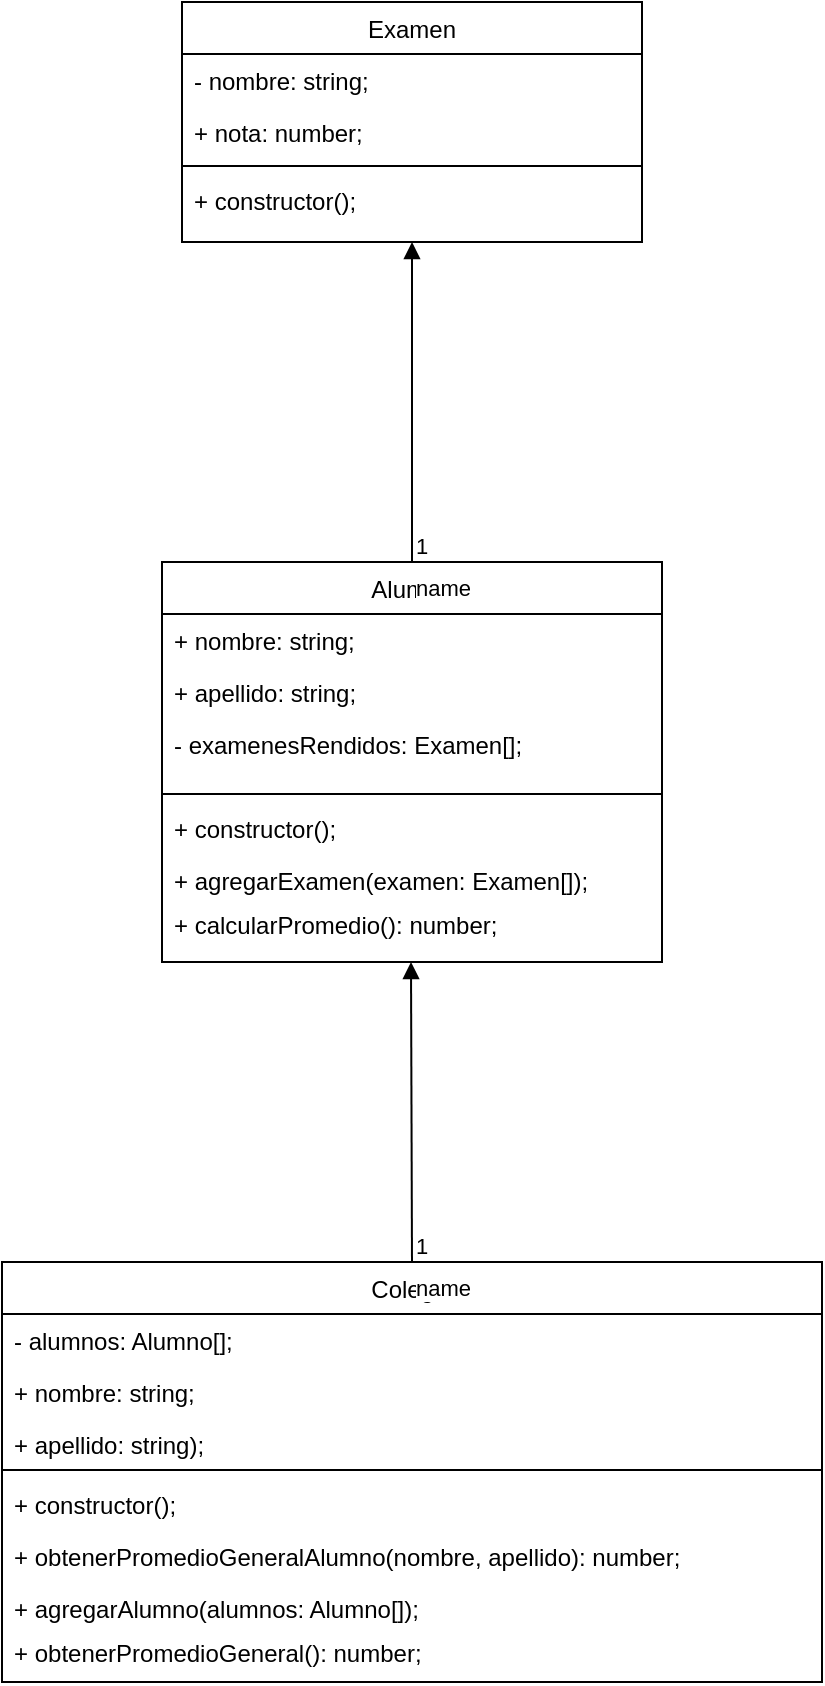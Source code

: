<mxfile version="21.7.1" type="device">
  <diagram id="C5RBs43oDa-KdzZeNtuy" name="Page-1">
    <mxGraphModel dx="1434" dy="800" grid="1" gridSize="10" guides="1" tooltips="1" connect="1" arrows="1" fold="1" page="1" pageScale="1" pageWidth="827" pageHeight="1169" math="0" shadow="0">
      <root>
        <mxCell id="WIyWlLk6GJQsqaUBKTNV-0" />
        <mxCell id="WIyWlLk6GJQsqaUBKTNV-1" parent="WIyWlLk6GJQsqaUBKTNV-0" />
        <mxCell id="zkfFHV4jXpPFQw0GAbJ--6" value="Examen" style="swimlane;fontStyle=0;align=center;verticalAlign=top;childLayout=stackLayout;horizontal=1;startSize=26;horizontalStack=0;resizeParent=1;resizeLast=0;collapsible=1;marginBottom=0;rounded=0;shadow=0;strokeWidth=1;" parent="WIyWlLk6GJQsqaUBKTNV-1" vertex="1">
          <mxGeometry x="400" y="30" width="230" height="120" as="geometry">
            <mxRectangle x="130" y="380" width="160" height="26" as="alternateBounds" />
          </mxGeometry>
        </mxCell>
        <mxCell id="zkfFHV4jXpPFQw0GAbJ--7" value="- nombre: string;" style="text;align=left;verticalAlign=top;spacingLeft=4;spacingRight=4;overflow=hidden;rotatable=0;points=[[0,0.5],[1,0.5]];portConstraint=eastwest;" parent="zkfFHV4jXpPFQw0GAbJ--6" vertex="1">
          <mxGeometry y="26" width="230" height="26" as="geometry" />
        </mxCell>
        <mxCell id="YiTz6cEcDg_--QgDwWSe-0" value="+ nota: number;" style="text;align=left;verticalAlign=top;spacingLeft=4;spacingRight=4;overflow=hidden;rotatable=0;points=[[0,0.5],[1,0.5]];portConstraint=eastwest;" parent="zkfFHV4jXpPFQw0GAbJ--6" vertex="1">
          <mxGeometry y="52" width="230" height="26" as="geometry" />
        </mxCell>
        <mxCell id="zkfFHV4jXpPFQw0GAbJ--9" value="" style="line;html=1;strokeWidth=1;align=left;verticalAlign=middle;spacingTop=-1;spacingLeft=3;spacingRight=3;rotatable=0;labelPosition=right;points=[];portConstraint=eastwest;" parent="zkfFHV4jXpPFQw0GAbJ--6" vertex="1">
          <mxGeometry y="78" width="230" height="8" as="geometry" />
        </mxCell>
        <mxCell id="zkfFHV4jXpPFQw0GAbJ--10" value="+ constructor();" style="text;align=left;verticalAlign=top;spacingLeft=4;spacingRight=4;overflow=hidden;rotatable=0;points=[[0,0.5],[1,0.5]];portConstraint=eastwest;fontStyle=0" parent="zkfFHV4jXpPFQw0GAbJ--6" vertex="1">
          <mxGeometry y="86" width="230" height="26" as="geometry" />
        </mxCell>
        <mxCell id="y67DJ8npt8ONxBuGtpLo-18" value="Alumno" style="swimlane;fontStyle=0;align=center;verticalAlign=top;childLayout=stackLayout;horizontal=1;startSize=26;horizontalStack=0;resizeParent=1;resizeLast=0;collapsible=1;marginBottom=0;rounded=0;shadow=0;strokeWidth=1;" parent="WIyWlLk6GJQsqaUBKTNV-1" vertex="1">
          <mxGeometry x="390" y="310" width="250" height="200" as="geometry">
            <mxRectangle x="130" y="380" width="160" height="26" as="alternateBounds" />
          </mxGeometry>
        </mxCell>
        <mxCell id="y67DJ8npt8ONxBuGtpLo-19" value="+ nombre: string;" style="text;align=left;verticalAlign=top;spacingLeft=4;spacingRight=4;overflow=hidden;rotatable=0;points=[[0,0.5],[1,0.5]];portConstraint=eastwest;" parent="y67DJ8npt8ONxBuGtpLo-18" vertex="1">
          <mxGeometry y="26" width="250" height="26" as="geometry" />
        </mxCell>
        <mxCell id="YiTz6cEcDg_--QgDwWSe-1" value="+ apellido: string;" style="text;align=left;verticalAlign=top;spacingLeft=4;spacingRight=4;overflow=hidden;rotatable=0;points=[[0,0.5],[1,0.5]];portConstraint=eastwest;" parent="y67DJ8npt8ONxBuGtpLo-18" vertex="1">
          <mxGeometry y="52" width="250" height="26" as="geometry" />
        </mxCell>
        <mxCell id="y67DJ8npt8ONxBuGtpLo-17" value="- examenesRendidos: Examen[];" style="text;strokeColor=none;fillColor=none;align=left;verticalAlign=top;spacingLeft=4;spacingRight=4;overflow=hidden;rotatable=0;points=[[0,0.5],[1,0.5]];portConstraint=eastwest;whiteSpace=wrap;html=1;" parent="y67DJ8npt8ONxBuGtpLo-18" vertex="1">
          <mxGeometry y="78" width="250" height="34" as="geometry" />
        </mxCell>
        <mxCell id="y67DJ8npt8ONxBuGtpLo-20" value="" style="line;html=1;strokeWidth=1;align=left;verticalAlign=middle;spacingTop=-1;spacingLeft=3;spacingRight=3;rotatable=0;labelPosition=right;points=[];portConstraint=eastwest;" parent="y67DJ8npt8ONxBuGtpLo-18" vertex="1">
          <mxGeometry y="112" width="250" height="8" as="geometry" />
        </mxCell>
        <mxCell id="y67DJ8npt8ONxBuGtpLo-21" value="+ constructor();" style="text;align=left;verticalAlign=top;spacingLeft=4;spacingRight=4;overflow=hidden;rotatable=0;points=[[0,0.5],[1,0.5]];portConstraint=eastwest;fontStyle=0" parent="y67DJ8npt8ONxBuGtpLo-18" vertex="1">
          <mxGeometry y="120" width="250" height="26" as="geometry" />
        </mxCell>
        <mxCell id="y67DJ8npt8ONxBuGtpLo-23" value="+ agregarExamen(examen: Examen[]);" style="text;align=left;verticalAlign=top;spacingLeft=4;spacingRight=4;overflow=hidden;rotatable=0;points=[[0,0.5],[1,0.5]];portConstraint=eastwest;" parent="y67DJ8npt8ONxBuGtpLo-18" vertex="1">
          <mxGeometry y="146" width="250" height="22" as="geometry" />
        </mxCell>
        <mxCell id="y67DJ8npt8ONxBuGtpLo-22" value="+ calcularPromedio(): number;" style="text;align=left;verticalAlign=top;spacingLeft=4;spacingRight=4;overflow=hidden;rotatable=0;points=[[0,0.5],[1,0.5]];portConstraint=eastwest;" parent="y67DJ8npt8ONxBuGtpLo-18" vertex="1">
          <mxGeometry y="168" width="250" height="26" as="geometry" />
        </mxCell>
        <mxCell id="YiTz6cEcDg_--QgDwWSe-2" value="Colegio" style="swimlane;fontStyle=0;align=center;verticalAlign=top;childLayout=stackLayout;horizontal=1;startSize=26;horizontalStack=0;resizeParent=1;resizeLast=0;collapsible=1;marginBottom=0;rounded=0;shadow=0;strokeWidth=1;" parent="WIyWlLk6GJQsqaUBKTNV-1" vertex="1">
          <mxGeometry x="310" y="660" width="410" height="210" as="geometry">
            <mxRectangle x="130" y="380" width="160" height="26" as="alternateBounds" />
          </mxGeometry>
        </mxCell>
        <mxCell id="YiTz6cEcDg_--QgDwWSe-3" value="- alumnos: Alumno[];" style="text;align=left;verticalAlign=top;spacingLeft=4;spacingRight=4;overflow=hidden;rotatable=0;points=[[0,0.5],[1,0.5]];portConstraint=eastwest;" parent="YiTz6cEcDg_--QgDwWSe-2" vertex="1">
          <mxGeometry y="26" width="410" height="26" as="geometry" />
        </mxCell>
        <mxCell id="YiTz6cEcDg_--QgDwWSe-7" value="+ nombre: string;" style="text;align=left;verticalAlign=top;spacingLeft=4;spacingRight=4;overflow=hidden;rotatable=0;points=[[0,0.5],[1,0.5]];portConstraint=eastwest;fontStyle=0" parent="YiTz6cEcDg_--QgDwWSe-2" vertex="1">
          <mxGeometry y="52" width="410" height="26" as="geometry" />
        </mxCell>
        <mxCell id="YiTz6cEcDg_--QgDwWSe-8" value="+ apellido: string);" style="text;align=left;verticalAlign=top;spacingLeft=4;spacingRight=4;overflow=hidden;rotatable=0;points=[[0,0.5],[1,0.5]];portConstraint=eastwest;" parent="YiTz6cEcDg_--QgDwWSe-2" vertex="1">
          <mxGeometry y="78" width="410" height="22" as="geometry" />
        </mxCell>
        <mxCell id="YiTz6cEcDg_--QgDwWSe-6" value="" style="line;html=1;strokeWidth=1;align=left;verticalAlign=middle;spacingTop=-1;spacingLeft=3;spacingRight=3;rotatable=0;labelPosition=right;points=[];portConstraint=eastwest;" parent="YiTz6cEcDg_--QgDwWSe-2" vertex="1">
          <mxGeometry y="100" width="410" height="8" as="geometry" />
        </mxCell>
        <mxCell id="u5f2xIgPaqcNpi3myDzb-1" value="+ constructor();" style="text;align=left;verticalAlign=top;spacingLeft=4;spacingRight=4;overflow=hidden;rotatable=0;points=[[0,0.5],[1,0.5]];portConstraint=eastwest;fontStyle=0" vertex="1" parent="YiTz6cEcDg_--QgDwWSe-2">
          <mxGeometry y="108" width="410" height="26" as="geometry" />
        </mxCell>
        <mxCell id="YiTz6cEcDg_--QgDwWSe-9" value="+ obtenerPromedioGeneralAlumno(nombre, apellido): number;" style="text;align=left;verticalAlign=top;spacingLeft=4;spacingRight=4;overflow=hidden;rotatable=0;points=[[0,0.5],[1,0.5]];portConstraint=eastwest;" parent="YiTz6cEcDg_--QgDwWSe-2" vertex="1">
          <mxGeometry y="134" width="410" height="26" as="geometry" />
        </mxCell>
        <mxCell id="u5f2xIgPaqcNpi3myDzb-0" value="+ agregarAlumno(alumnos: Alumno[]);" style="text;align=left;verticalAlign=top;spacingLeft=4;spacingRight=4;overflow=hidden;rotatable=0;points=[[0,0.5],[1,0.5]];portConstraint=eastwest;" vertex="1" parent="YiTz6cEcDg_--QgDwWSe-2">
          <mxGeometry y="160" width="410" height="22" as="geometry" />
        </mxCell>
        <mxCell id="YiTz6cEcDg_--QgDwWSe-10" value="+ obtenerPromedioGeneral(): number;" style="text;align=left;verticalAlign=top;spacingLeft=4;spacingRight=4;overflow=hidden;rotatable=0;points=[[0,0.5],[1,0.5]];portConstraint=eastwest;" parent="YiTz6cEcDg_--QgDwWSe-2" vertex="1">
          <mxGeometry y="182" width="410" height="26" as="geometry" />
        </mxCell>
        <mxCell id="u5f2xIgPaqcNpi3myDzb-2" value="name" style="endArrow=block;endFill=1;html=1;edgeStyle=orthogonalEdgeStyle;align=left;verticalAlign=top;rounded=0;entryX=0.5;entryY=1;entryDx=0;entryDy=0;exitX=0.5;exitY=0;exitDx=0;exitDy=0;" edge="1" parent="WIyWlLk6GJQsqaUBKTNV-1" source="y67DJ8npt8ONxBuGtpLo-18" target="zkfFHV4jXpPFQw0GAbJ--6">
          <mxGeometry x="-1" relative="1" as="geometry">
            <mxPoint x="360" y="240" as="sourcePoint" />
            <mxPoint x="520" y="240" as="targetPoint" />
          </mxGeometry>
        </mxCell>
        <mxCell id="u5f2xIgPaqcNpi3myDzb-3" value="1" style="edgeLabel;resizable=0;html=1;align=left;verticalAlign=bottom;" connectable="0" vertex="1" parent="u5f2xIgPaqcNpi3myDzb-2">
          <mxGeometry x="-1" relative="1" as="geometry" />
        </mxCell>
        <mxCell id="u5f2xIgPaqcNpi3myDzb-4" value="name" style="endArrow=block;endFill=1;html=1;edgeStyle=orthogonalEdgeStyle;align=left;verticalAlign=top;rounded=0;entryX=0.5;entryY=1;entryDx=0;entryDy=0;exitX=0.5;exitY=0;exitDx=0;exitDy=0;" edge="1" parent="WIyWlLk6GJQsqaUBKTNV-1" source="YiTz6cEcDg_--QgDwWSe-2">
          <mxGeometry x="-1" relative="1" as="geometry">
            <mxPoint x="515" y="650" as="sourcePoint" />
            <mxPoint x="514.5" y="510" as="targetPoint" />
          </mxGeometry>
        </mxCell>
        <mxCell id="u5f2xIgPaqcNpi3myDzb-5" value="1" style="edgeLabel;resizable=0;html=1;align=left;verticalAlign=bottom;" connectable="0" vertex="1" parent="u5f2xIgPaqcNpi3myDzb-4">
          <mxGeometry x="-1" relative="1" as="geometry" />
        </mxCell>
      </root>
    </mxGraphModel>
  </diagram>
</mxfile>
